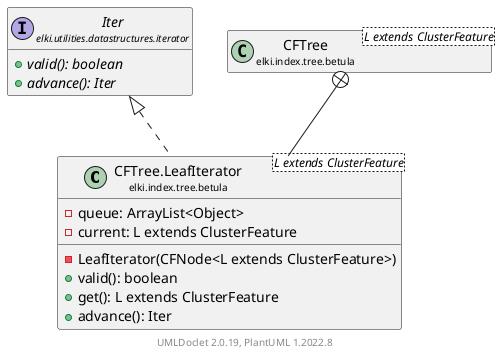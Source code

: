 @startuml
    remove .*\.(Instance|Par|Parameterizer|Factory)$
    set namespaceSeparator none
    hide empty fields
    hide empty methods

    class "<size:14>CFTree.LeafIterator\n<size:10>elki.index.tree.betula" as elki.index.tree.betula.CFTree.LeafIterator<L extends ClusterFeature> [[CFTree.LeafIterator.html]] {
        -queue: ArrayList<Object>
        -current: L extends ClusterFeature
        -LeafIterator(CFNode<L extends ClusterFeature>)
        +valid(): boolean
        +get(): L extends ClusterFeature
        +advance(): Iter
    }

    interface "<size:14>Iter\n<size:10>elki.utilities.datastructures.iterator" as elki.utilities.datastructures.iterator.Iter [[../../../utilities/datastructures/iterator/Iter.html]] {
        {abstract} +valid(): boolean
        {abstract} +advance(): Iter
    }
    class "<size:14>CFTree\n<size:10>elki.index.tree.betula" as elki.index.tree.betula.CFTree<L extends ClusterFeature> [[CFTree.html]]

    elki.utilities.datastructures.iterator.Iter <|.. elki.index.tree.betula.CFTree.LeafIterator
    elki.index.tree.betula.CFTree +-- elki.index.tree.betula.CFTree.LeafIterator

    center footer UMLDoclet 2.0.19, PlantUML 1.2022.8
@enduml
